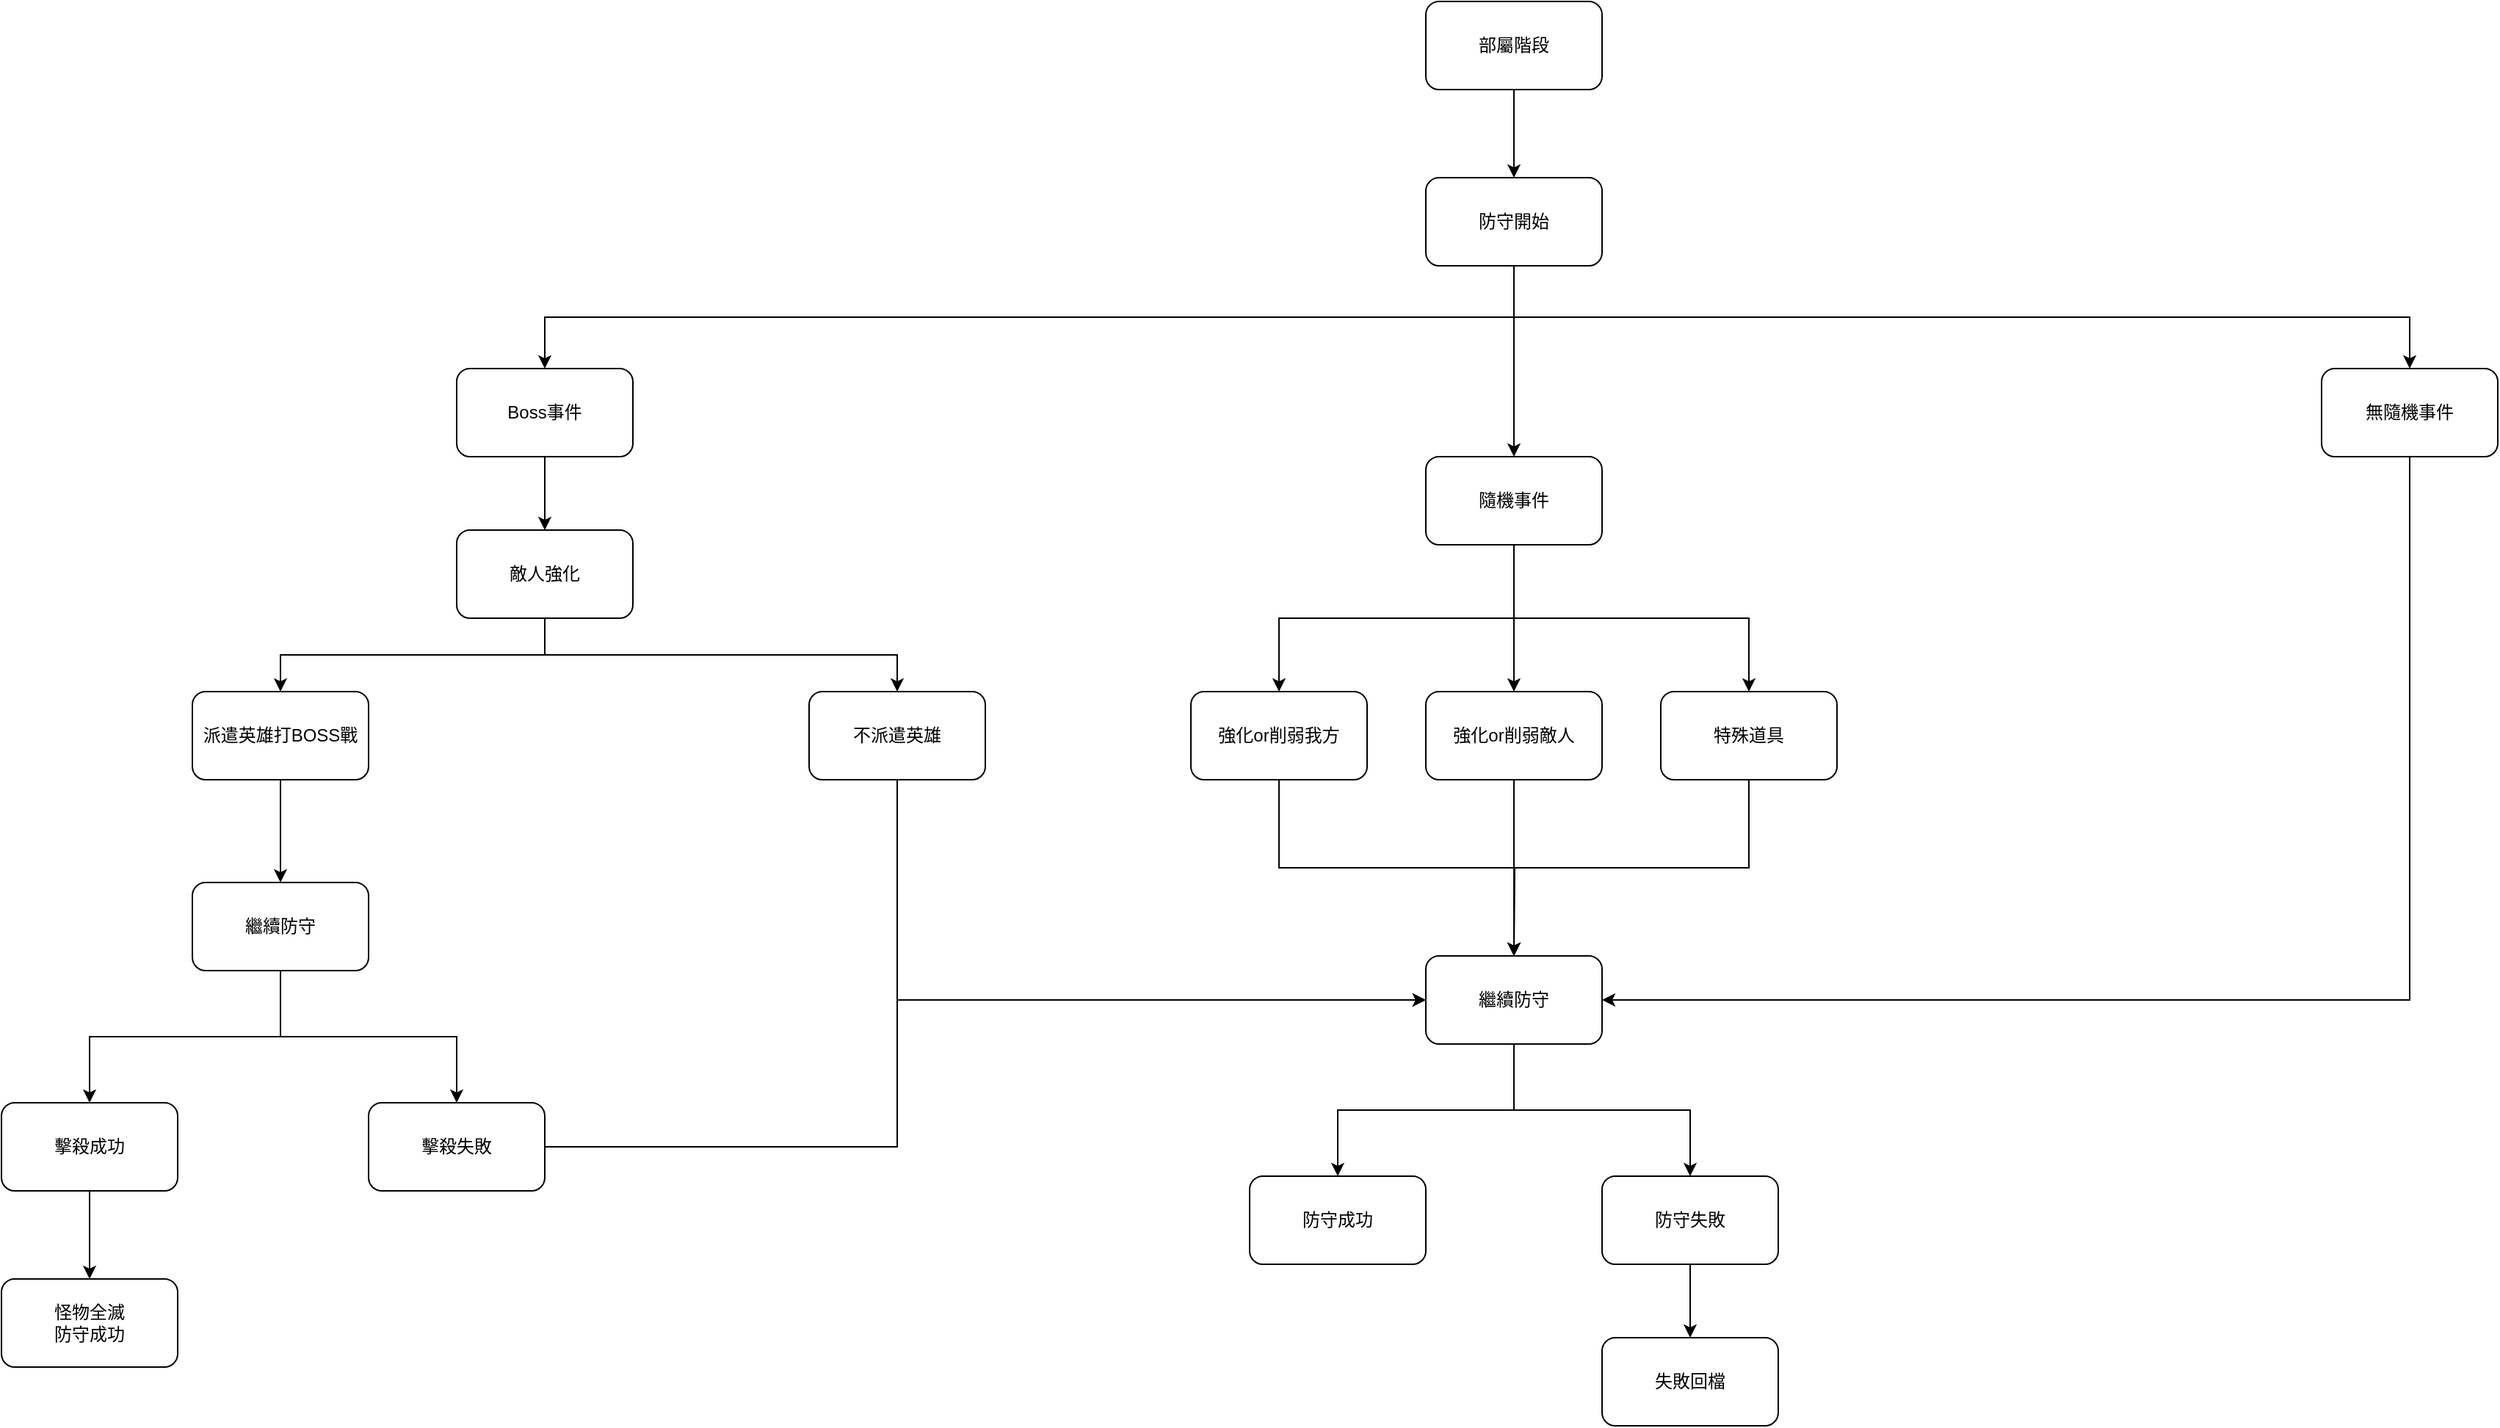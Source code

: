 <mxfile version="21.7.5" type="github" pages="4">
  <diagram name="塔防流程" id="sQgyZbZPZzN1loecq5ZB">
    <mxGraphModel dx="2261" dy="758" grid="1" gridSize="10" guides="1" tooltips="1" connect="1" arrows="1" fold="1" page="1" pageScale="1" pageWidth="827" pageHeight="1169" math="0" shadow="0">
      <root>
        <mxCell id="0" />
        <mxCell id="1" parent="0" />
        <mxCell id="Mb3JNkvD9RwBQrOQgSte-3" style="edgeStyle=orthogonalEdgeStyle;rounded=0;orthogonalLoop=1;jettySize=auto;html=1;entryX=0.5;entryY=0;entryDx=0;entryDy=0;" parent="1" source="Mb3JNkvD9RwBQrOQgSte-1" target="Mb3JNkvD9RwBQrOQgSte-2" edge="1">
          <mxGeometry relative="1" as="geometry" />
        </mxCell>
        <mxCell id="Mb3JNkvD9RwBQrOQgSte-1" value="部屬階段" style="rounded=1;whiteSpace=wrap;html=1;" parent="1" vertex="1">
          <mxGeometry x="360" y="40" width="120" height="60" as="geometry" />
        </mxCell>
        <mxCell id="Mb3JNkvD9RwBQrOQgSte-10" style="edgeStyle=orthogonalEdgeStyle;rounded=0;orthogonalLoop=1;jettySize=auto;html=1;exitX=0.5;exitY=1;exitDx=0;exitDy=0;entryX=0.5;entryY=0;entryDx=0;entryDy=0;" parent="1" source="Mb3JNkvD9RwBQrOQgSte-2" target="Mb3JNkvD9RwBQrOQgSte-5" edge="1">
          <mxGeometry relative="1" as="geometry" />
        </mxCell>
        <mxCell id="Mb3JNkvD9RwBQrOQgSte-13" style="edgeStyle=orthogonalEdgeStyle;rounded=0;orthogonalLoop=1;jettySize=auto;html=1;exitX=0.5;exitY=1;exitDx=0;exitDy=0;entryX=0.5;entryY=0;entryDx=0;entryDy=0;" parent="1" source="Mb3JNkvD9RwBQrOQgSte-2" target="Mb3JNkvD9RwBQrOQgSte-12" edge="1">
          <mxGeometry relative="1" as="geometry" />
        </mxCell>
        <mxCell id="Mb3JNkvD9RwBQrOQgSte-38" style="edgeStyle=orthogonalEdgeStyle;rounded=0;orthogonalLoop=1;jettySize=auto;html=1;exitX=0.5;exitY=1;exitDx=0;exitDy=0;" parent="1" source="Mb3JNkvD9RwBQrOQgSte-2" target="Mb3JNkvD9RwBQrOQgSte-37" edge="1">
          <mxGeometry relative="1" as="geometry" />
        </mxCell>
        <mxCell id="Mb3JNkvD9RwBQrOQgSte-2" value="防守開始" style="rounded=1;whiteSpace=wrap;html=1;" parent="1" vertex="1">
          <mxGeometry x="360" y="160" width="120" height="60" as="geometry" />
        </mxCell>
        <mxCell id="Mb3JNkvD9RwBQrOQgSte-53" style="edgeStyle=orthogonalEdgeStyle;rounded=0;orthogonalLoop=1;jettySize=auto;html=1;exitX=0.5;exitY=1;exitDx=0;exitDy=0;entryX=1;entryY=0.5;entryDx=0;entryDy=0;" parent="1" source="Mb3JNkvD9RwBQrOQgSte-5" target="Mb3JNkvD9RwBQrOQgSte-45" edge="1">
          <mxGeometry relative="1" as="geometry" />
        </mxCell>
        <mxCell id="Mb3JNkvD9RwBQrOQgSte-5" value="無隨機事件" style="rounded=1;whiteSpace=wrap;html=1;" parent="1" vertex="1">
          <mxGeometry x="970" y="290" width="120" height="60" as="geometry" />
        </mxCell>
        <mxCell id="Mb3JNkvD9RwBQrOQgSte-21" style="edgeStyle=orthogonalEdgeStyle;rounded=0;orthogonalLoop=1;jettySize=auto;html=1;entryX=0.5;entryY=0;entryDx=0;entryDy=0;" parent="1" source="Mb3JNkvD9RwBQrOQgSte-12" target="Mb3JNkvD9RwBQrOQgSte-20" edge="1">
          <mxGeometry relative="1" as="geometry" />
        </mxCell>
        <mxCell id="Mb3JNkvD9RwBQrOQgSte-12" value="Boss事件" style="rounded=1;whiteSpace=wrap;html=1;" parent="1" vertex="1">
          <mxGeometry x="-300" y="290" width="120" height="60" as="geometry" />
        </mxCell>
        <mxCell id="Mb3JNkvD9RwBQrOQgSte-48" style="edgeStyle=orthogonalEdgeStyle;rounded=0;orthogonalLoop=1;jettySize=auto;html=1;exitX=0.5;exitY=1;exitDx=0;exitDy=0;entryX=0;entryY=0.5;entryDx=0;entryDy=0;" parent="1" source="Mb3JNkvD9RwBQrOQgSte-16" target="Mb3JNkvD9RwBQrOQgSte-45" edge="1">
          <mxGeometry relative="1" as="geometry" />
        </mxCell>
        <mxCell id="Mb3JNkvD9RwBQrOQgSte-16" value="不派遣英雄" style="rounded=1;whiteSpace=wrap;html=1;" parent="1" vertex="1">
          <mxGeometry x="-60" y="510" width="120" height="60" as="geometry" />
        </mxCell>
        <mxCell id="Mb3JNkvD9RwBQrOQgSte-27" style="edgeStyle=orthogonalEdgeStyle;rounded=0;orthogonalLoop=1;jettySize=auto;html=1;entryX=0.5;entryY=0;entryDx=0;entryDy=0;exitX=0.5;exitY=1;exitDx=0;exitDy=0;" parent="1" source="Mb3JNkvD9RwBQrOQgSte-29" target="Mb3JNkvD9RwBQrOQgSte-26" edge="1">
          <mxGeometry relative="1" as="geometry">
            <mxPoint x="-400" y="690" as="sourcePoint" />
          </mxGeometry>
        </mxCell>
        <mxCell id="Mb3JNkvD9RwBQrOQgSte-30" style="edgeStyle=orthogonalEdgeStyle;rounded=0;orthogonalLoop=1;jettySize=auto;html=1;entryX=0.5;entryY=0;entryDx=0;entryDy=0;" parent="1" source="Mb3JNkvD9RwBQrOQgSte-18" target="Mb3JNkvD9RwBQrOQgSte-29" edge="1">
          <mxGeometry relative="1" as="geometry" />
        </mxCell>
        <mxCell id="Mb3JNkvD9RwBQrOQgSte-18" value="派遣英雄打BOSS戰" style="rounded=1;whiteSpace=wrap;html=1;" parent="1" vertex="1">
          <mxGeometry x="-480" y="510" width="120" height="60" as="geometry" />
        </mxCell>
        <mxCell id="Mb3JNkvD9RwBQrOQgSte-23" style="edgeStyle=orthogonalEdgeStyle;rounded=0;orthogonalLoop=1;jettySize=auto;html=1;exitX=0.5;exitY=1;exitDx=0;exitDy=0;entryX=0.5;entryY=0;entryDx=0;entryDy=0;" parent="1" source="Mb3JNkvD9RwBQrOQgSte-20" target="Mb3JNkvD9RwBQrOQgSte-16" edge="1">
          <mxGeometry relative="1" as="geometry" />
        </mxCell>
        <mxCell id="Mb3JNkvD9RwBQrOQgSte-24" style="edgeStyle=orthogonalEdgeStyle;rounded=0;orthogonalLoop=1;jettySize=auto;html=1;exitX=0.5;exitY=1;exitDx=0;exitDy=0;" parent="1" source="Mb3JNkvD9RwBQrOQgSte-20" target="Mb3JNkvD9RwBQrOQgSte-18" edge="1">
          <mxGeometry relative="1" as="geometry" />
        </mxCell>
        <mxCell id="Mb3JNkvD9RwBQrOQgSte-20" value="敵人強化" style="rounded=1;whiteSpace=wrap;html=1;" parent="1" vertex="1">
          <mxGeometry x="-300" y="400" width="120" height="60" as="geometry" />
        </mxCell>
        <mxCell id="Mb3JNkvD9RwBQrOQgSte-36" style="edgeStyle=orthogonalEdgeStyle;rounded=0;orthogonalLoop=1;jettySize=auto;html=1;exitX=0.5;exitY=1;exitDx=0;exitDy=0;" parent="1" source="Mb3JNkvD9RwBQrOQgSte-25" target="Mb3JNkvD9RwBQrOQgSte-31" edge="1">
          <mxGeometry relative="1" as="geometry" />
        </mxCell>
        <mxCell id="Mb3JNkvD9RwBQrOQgSte-25" value="擊殺成功" style="rounded=1;whiteSpace=wrap;html=1;" parent="1" vertex="1">
          <mxGeometry x="-610" y="790" width="120" height="60" as="geometry" />
        </mxCell>
        <mxCell id="Mb3JNkvD9RwBQrOQgSte-60" style="edgeStyle=orthogonalEdgeStyle;rounded=0;orthogonalLoop=1;jettySize=auto;html=1;entryX=0;entryY=0.5;entryDx=0;entryDy=0;" parent="1" source="Mb3JNkvD9RwBQrOQgSte-26" target="Mb3JNkvD9RwBQrOQgSte-45" edge="1">
          <mxGeometry relative="1" as="geometry">
            <Array as="points">
              <mxPoint y="820" />
              <mxPoint y="720" />
            </Array>
          </mxGeometry>
        </mxCell>
        <mxCell id="Mb3JNkvD9RwBQrOQgSte-26" value="擊殺失敗" style="rounded=1;whiteSpace=wrap;html=1;" parent="1" vertex="1">
          <mxGeometry x="-360" y="790" width="120" height="60" as="geometry" />
        </mxCell>
        <mxCell id="Mb3JNkvD9RwBQrOQgSte-35" style="edgeStyle=orthogonalEdgeStyle;rounded=0;orthogonalLoop=1;jettySize=auto;html=1;exitX=0.5;exitY=1;exitDx=0;exitDy=0;entryX=0.5;entryY=0;entryDx=0;entryDy=0;" parent="1" source="Mb3JNkvD9RwBQrOQgSte-29" target="Mb3JNkvD9RwBQrOQgSte-25" edge="1">
          <mxGeometry relative="1" as="geometry" />
        </mxCell>
        <mxCell id="Mb3JNkvD9RwBQrOQgSte-29" value="繼續防守" style="rounded=1;whiteSpace=wrap;html=1;" parent="1" vertex="1">
          <mxGeometry x="-480" y="640" width="120" height="60" as="geometry" />
        </mxCell>
        <mxCell id="Mb3JNkvD9RwBQrOQgSte-31" value="怪物全滅&lt;br&gt;防守成功" style="rounded=1;whiteSpace=wrap;html=1;" parent="1" vertex="1">
          <mxGeometry x="-610" y="910" width="120" height="60" as="geometry" />
        </mxCell>
        <mxCell id="Mb3JNkvD9RwBQrOQgSte-41" style="edgeStyle=orthogonalEdgeStyle;rounded=0;orthogonalLoop=1;jettySize=auto;html=1;exitX=0.5;exitY=1;exitDx=0;exitDy=0;entryX=0.5;entryY=0;entryDx=0;entryDy=0;" parent="1" source="Mb3JNkvD9RwBQrOQgSte-37" target="Mb3JNkvD9RwBQrOQgSte-39" edge="1">
          <mxGeometry relative="1" as="geometry" />
        </mxCell>
        <mxCell id="Mb3JNkvD9RwBQrOQgSte-42" style="edgeStyle=orthogonalEdgeStyle;rounded=0;orthogonalLoop=1;jettySize=auto;html=1;exitX=0.5;exitY=1;exitDx=0;exitDy=0;entryX=0.5;entryY=0;entryDx=0;entryDy=0;" parent="1" source="Mb3JNkvD9RwBQrOQgSte-37" target="Mb3JNkvD9RwBQrOQgSte-40" edge="1">
          <mxGeometry relative="1" as="geometry" />
        </mxCell>
        <mxCell id="Mb3JNkvD9RwBQrOQgSte-44" style="edgeStyle=orthogonalEdgeStyle;rounded=0;orthogonalLoop=1;jettySize=auto;html=1;exitX=0.5;exitY=1;exitDx=0;exitDy=0;" parent="1" source="Mb3JNkvD9RwBQrOQgSte-37" target="Mb3JNkvD9RwBQrOQgSte-43" edge="1">
          <mxGeometry relative="1" as="geometry" />
        </mxCell>
        <mxCell id="Mb3JNkvD9RwBQrOQgSte-37" value="隨機事件" style="rounded=1;whiteSpace=wrap;html=1;" parent="1" vertex="1">
          <mxGeometry x="360" y="350" width="120" height="60" as="geometry" />
        </mxCell>
        <mxCell id="Mb3JNkvD9RwBQrOQgSte-50" style="edgeStyle=orthogonalEdgeStyle;rounded=0;orthogonalLoop=1;jettySize=auto;html=1;exitX=0.5;exitY=1;exitDx=0;exitDy=0;entryX=0.5;entryY=0;entryDx=0;entryDy=0;" parent="1" source="Mb3JNkvD9RwBQrOQgSte-39" target="Mb3JNkvD9RwBQrOQgSte-45" edge="1">
          <mxGeometry relative="1" as="geometry" />
        </mxCell>
        <mxCell id="Mb3JNkvD9RwBQrOQgSte-39" value="強化or削弱我方" style="rounded=1;whiteSpace=wrap;html=1;" parent="1" vertex="1">
          <mxGeometry x="200" y="510" width="120" height="60" as="geometry" />
        </mxCell>
        <mxCell id="Mb3JNkvD9RwBQrOQgSte-51" style="edgeStyle=orthogonalEdgeStyle;rounded=0;orthogonalLoop=1;jettySize=auto;html=1;exitX=0.5;exitY=1;exitDx=0;exitDy=0;" parent="1" source="Mb3JNkvD9RwBQrOQgSte-40" edge="1">
          <mxGeometry relative="1" as="geometry">
            <mxPoint x="420" y="690" as="targetPoint" />
          </mxGeometry>
        </mxCell>
        <mxCell id="Mb3JNkvD9RwBQrOQgSte-40" value="強化or削弱敵人" style="rounded=1;whiteSpace=wrap;html=1;" parent="1" vertex="1">
          <mxGeometry x="360" y="510" width="120" height="60" as="geometry" />
        </mxCell>
        <mxCell id="Mb3JNkvD9RwBQrOQgSte-52" style="edgeStyle=orthogonalEdgeStyle;rounded=0;orthogonalLoop=1;jettySize=auto;html=1;exitX=0.5;exitY=1;exitDx=0;exitDy=0;" parent="1" source="Mb3JNkvD9RwBQrOQgSte-43" edge="1">
          <mxGeometry relative="1" as="geometry">
            <mxPoint x="420" y="690" as="targetPoint" />
          </mxGeometry>
        </mxCell>
        <mxCell id="Mb3JNkvD9RwBQrOQgSte-43" value="特殊道具" style="rounded=1;whiteSpace=wrap;html=1;" parent="1" vertex="1">
          <mxGeometry x="520" y="510" width="120" height="60" as="geometry" />
        </mxCell>
        <mxCell id="Mb3JNkvD9RwBQrOQgSte-56" style="edgeStyle=orthogonalEdgeStyle;rounded=0;orthogonalLoop=1;jettySize=auto;html=1;exitX=0.5;exitY=1;exitDx=0;exitDy=0;entryX=0.5;entryY=0;entryDx=0;entryDy=0;" parent="1" source="Mb3JNkvD9RwBQrOQgSte-45" target="Mb3JNkvD9RwBQrOQgSte-54" edge="1">
          <mxGeometry relative="1" as="geometry" />
        </mxCell>
        <mxCell id="Mb3JNkvD9RwBQrOQgSte-57" style="edgeStyle=orthogonalEdgeStyle;rounded=0;orthogonalLoop=1;jettySize=auto;html=1;exitX=0.5;exitY=1;exitDx=0;exitDy=0;entryX=0.5;entryY=0;entryDx=0;entryDy=0;" parent="1" source="Mb3JNkvD9RwBQrOQgSte-45" target="Mb3JNkvD9RwBQrOQgSte-55" edge="1">
          <mxGeometry relative="1" as="geometry" />
        </mxCell>
        <mxCell id="Mb3JNkvD9RwBQrOQgSte-45" value="繼續防守" style="rounded=1;whiteSpace=wrap;html=1;" parent="1" vertex="1">
          <mxGeometry x="360" y="690" width="120" height="60" as="geometry" />
        </mxCell>
        <mxCell id="Mb3JNkvD9RwBQrOQgSte-54" value="防守成功" style="rounded=1;whiteSpace=wrap;html=1;" parent="1" vertex="1">
          <mxGeometry x="240" y="840" width="120" height="60" as="geometry" />
        </mxCell>
        <mxCell id="Mb3JNkvD9RwBQrOQgSte-59" style="edgeStyle=orthogonalEdgeStyle;rounded=0;orthogonalLoop=1;jettySize=auto;html=1;exitX=0.5;exitY=1;exitDx=0;exitDy=0;entryX=0.5;entryY=0;entryDx=0;entryDy=0;" parent="1" source="Mb3JNkvD9RwBQrOQgSte-55" target="Mb3JNkvD9RwBQrOQgSte-58" edge="1">
          <mxGeometry relative="1" as="geometry" />
        </mxCell>
        <mxCell id="Mb3JNkvD9RwBQrOQgSte-55" value="防守失敗" style="rounded=1;whiteSpace=wrap;html=1;" parent="1" vertex="1">
          <mxGeometry x="480" y="840" width="120" height="60" as="geometry" />
        </mxCell>
        <mxCell id="Mb3JNkvD9RwBQrOQgSte-58" value="失敗回檔" style="rounded=1;whiteSpace=wrap;html=1;" parent="1" vertex="1">
          <mxGeometry x="480" y="950" width="120" height="60" as="geometry" />
        </mxCell>
      </root>
    </mxGraphModel>
  </diagram>
  <diagram id="M-Cpv5rG9CjofS4hNnuv" name="冒險流程">
    <mxGraphModel dx="1434" dy="758" grid="1" gridSize="10" guides="1" tooltips="1" connect="1" arrows="1" fold="1" page="1" pageScale="1" pageWidth="827" pageHeight="1169" math="0" shadow="0">
      <root>
        <mxCell id="0" />
        <mxCell id="1" parent="0" />
        <mxCell id="mDq2b6kobjIP6DSNH423-3" style="edgeStyle=orthogonalEdgeStyle;rounded=0;orthogonalLoop=1;jettySize=auto;html=1;exitX=0.5;exitY=1;exitDx=0;exitDy=0;entryX=0.5;entryY=0;entryDx=0;entryDy=0;" edge="1" parent="1" source="mDq2b6kobjIP6DSNH423-1" target="mDq2b6kobjIP6DSNH423-2">
          <mxGeometry relative="1" as="geometry" />
        </mxCell>
        <mxCell id="mDq2b6kobjIP6DSNH423-1" value="進入傳送門" style="rounded=1;whiteSpace=wrap;html=1;" vertex="1" parent="1">
          <mxGeometry x="354" y="40" width="120" height="60" as="geometry" />
        </mxCell>
        <mxCell id="mDq2b6kobjIP6DSNH423-2" value="進行房間掃蕩" style="rounded=1;whiteSpace=wrap;html=1;" vertex="1" parent="1">
          <mxGeometry x="354" y="140" width="120" height="60" as="geometry" />
        </mxCell>
      </root>
    </mxGraphModel>
  </diagram>
  <diagram id="mbthGxJWryHmn7ZCOPLU" name="新手教學">
    <mxGraphModel dx="1434" dy="758" grid="1" gridSize="10" guides="1" tooltips="1" connect="1" arrows="1" fold="1" page="1" pageScale="1" pageWidth="827" pageHeight="1169" math="0" shadow="0">
      <root>
        <mxCell id="0" />
        <mxCell id="1" parent="0" />
      </root>
    </mxGraphModel>
  </diagram>
  <diagram id="ar5XcsMPfvfpD_HWj_6x" name="總流程">
    <mxGraphModel dx="1434" dy="758" grid="1" gridSize="10" guides="1" tooltips="1" connect="1" arrows="1" fold="1" page="1" pageScale="1" pageWidth="827" pageHeight="1169" math="0" shadow="0">
      <root>
        <mxCell id="0" />
        <mxCell id="1" parent="0" />
      </root>
    </mxGraphModel>
  </diagram>
</mxfile>
